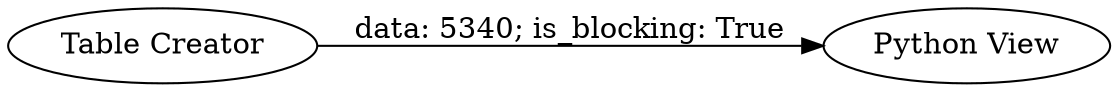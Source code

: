 digraph {
	"-1748123251531077827_1" [label="Python View"]
	"-1748123251531077827_2" [label="Table Creator"]
	"-1748123251531077827_2" -> "-1748123251531077827_1" [label="data: 5340; is_blocking: True"]
	rankdir=LR
}

